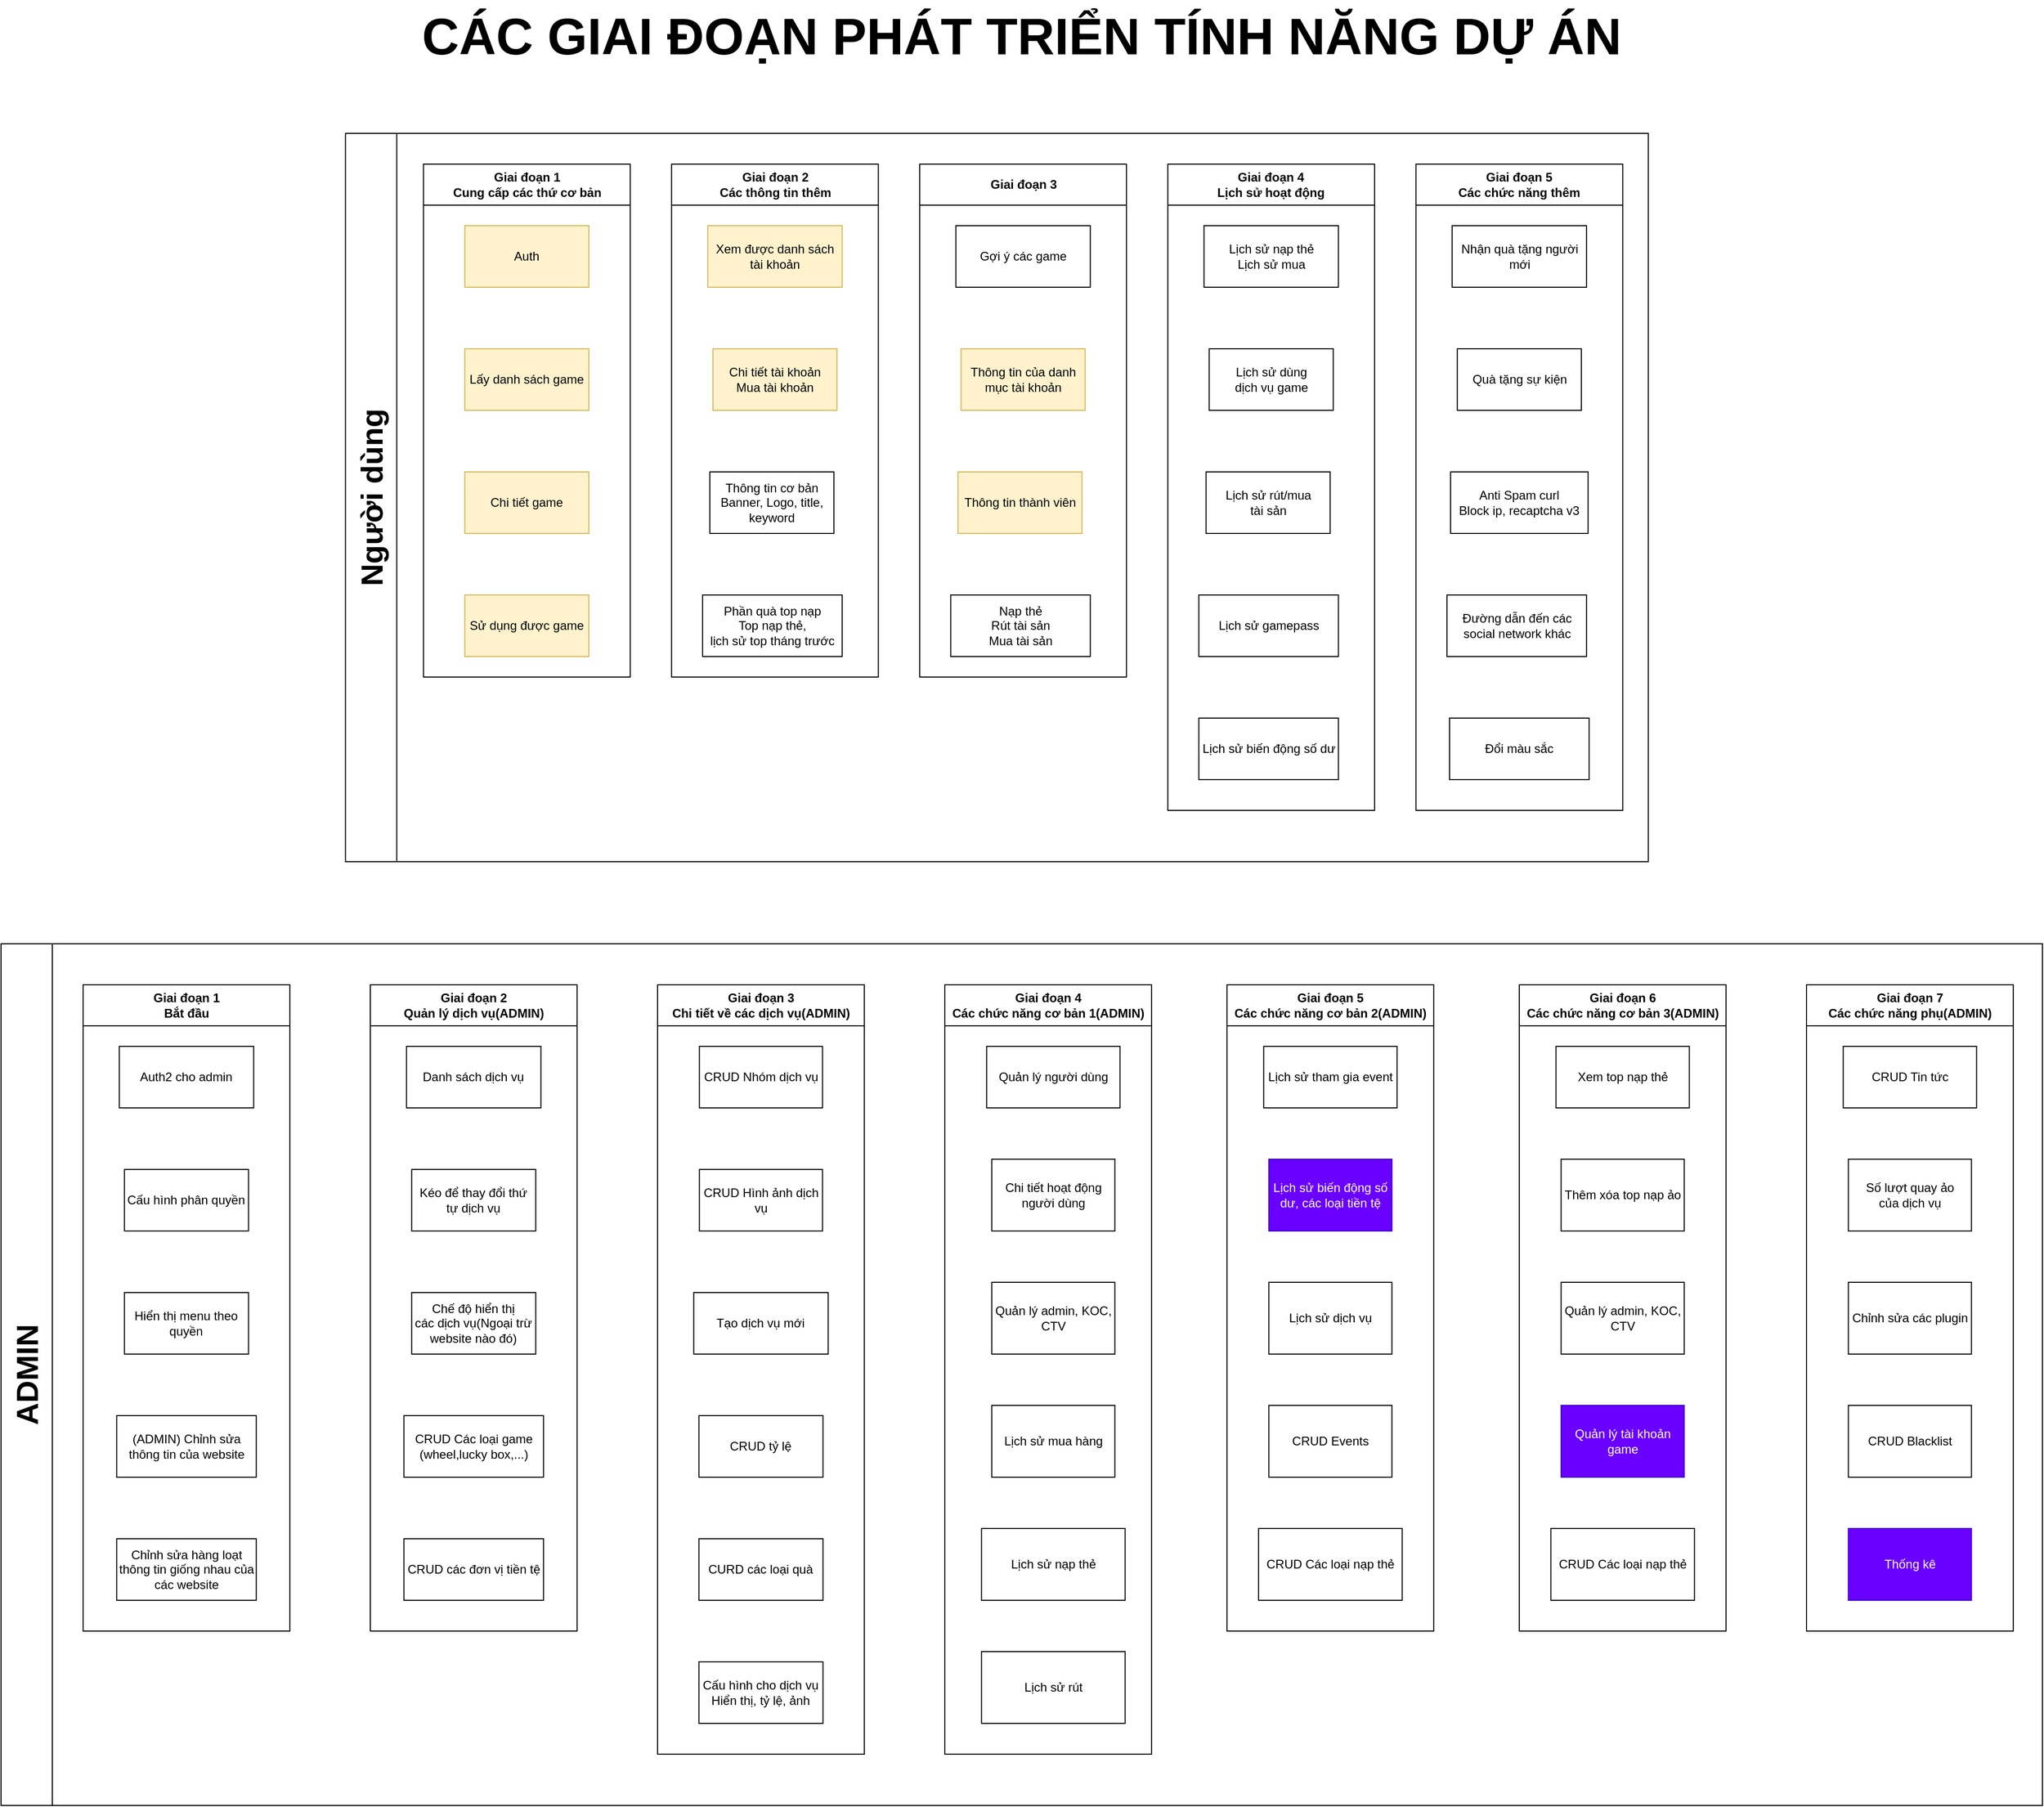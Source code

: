 <mxfile version="21.6.5" type="device" pages="3">
  <diagram name="Page-1" id="KmQgnTv5vvOI3r4hxGTt">
    <mxGraphModel dx="1834" dy="756" grid="1" gridSize="10" guides="0" tooltips="1" connect="1" arrows="1" fold="1" page="0" pageScale="1" pageWidth="850" pageHeight="1100" math="0" shadow="0">
      <root>
        <mxCell id="0" />
        <mxCell id="1" parent="0" />
        <mxCell id="98oBXOV-pdoTwL55DlCH-39" value="" style="group" parent="1" vertex="1" connectable="0">
          <mxGeometry x="195.78" y="190" width="1310" height="710" as="geometry" />
        </mxCell>
        <mxCell id="98oBXOV-pdoTwL55DlCH-38" value="&lt;font style=&quot;font-size: 30px;&quot;&gt;Người dùng&lt;/font&gt;" style="swimlane;horizontal=0;whiteSpace=wrap;html=1;startSize=50;movable=0;resizable=0;rotatable=0;deletable=0;editable=0;locked=1;connectable=0;" parent="98oBXOV-pdoTwL55DlCH-39" vertex="1">
          <mxGeometry width="1270" height="710" as="geometry" />
        </mxCell>
        <mxCell id="98oBXOV-pdoTwL55DlCH-10" value="" style="group" parent="98oBXOV-pdoTwL55DlCH-38" vertex="1" connectable="0">
          <mxGeometry x="76.003" y="30" width="201.562" height="500" as="geometry" />
        </mxCell>
        <mxCell id="98oBXOV-pdoTwL55DlCH-1" value="Auth" style="rounded=0;whiteSpace=wrap;html=1;fillColor=#fff2cc;strokeColor=#d6b656;" parent="98oBXOV-pdoTwL55DlCH-10" vertex="1">
          <mxGeometry x="40.312" y="60" width="120.938" height="60" as="geometry" />
        </mxCell>
        <mxCell id="98oBXOV-pdoTwL55DlCH-2" value="Lấy danh sách game" style="rounded=0;whiteSpace=wrap;html=1;fillColor=#fff2cc;strokeColor=#d6b656;" parent="98oBXOV-pdoTwL55DlCH-10" vertex="1">
          <mxGeometry x="40.312" y="180" width="120.938" height="60" as="geometry" />
        </mxCell>
        <mxCell id="98oBXOV-pdoTwL55DlCH-3" value="Chi tiết game" style="rounded=0;whiteSpace=wrap;html=1;fillColor=#fff2cc;strokeColor=#d6b656;" parent="98oBXOV-pdoTwL55DlCH-10" vertex="1">
          <mxGeometry x="40.312" y="300" width="120.938" height="60" as="geometry" />
        </mxCell>
        <mxCell id="98oBXOV-pdoTwL55DlCH-4" value="Sử dụng được game" style="rounded=0;whiteSpace=wrap;html=1;fillColor=#fff2cc;strokeColor=#d6b656;" parent="98oBXOV-pdoTwL55DlCH-10" vertex="1">
          <mxGeometry x="40.312" y="420" width="120.938" height="60" as="geometry" />
        </mxCell>
        <mxCell id="98oBXOV-pdoTwL55DlCH-9" value="Giai đoạn 1&lt;br&gt;Cung cấp các thứ cơ bản" style="swimlane;whiteSpace=wrap;html=1;startSize=40;" parent="98oBXOV-pdoTwL55DlCH-10" vertex="1">
          <mxGeometry width="201.562" height="500" as="geometry" />
        </mxCell>
        <mxCell id="98oBXOV-pdoTwL55DlCH-17" value="" style="group" parent="98oBXOV-pdoTwL55DlCH-38" vertex="1" connectable="0">
          <mxGeometry x="317.878" y="30" width="201.562" height="500" as="geometry" />
        </mxCell>
        <mxCell id="98oBXOV-pdoTwL55DlCH-11" value="Giai đoạn 2&lt;br&gt;Các thông tin thêm" style="swimlane;whiteSpace=wrap;html=1;startSize=40;" parent="98oBXOV-pdoTwL55DlCH-17" vertex="1">
          <mxGeometry width="201.562" height="500" as="geometry" />
        </mxCell>
        <mxCell id="98oBXOV-pdoTwL55DlCH-15" value="Xem được danh sách&lt;br&gt;tài khoản" style="rounded=0;whiteSpace=wrap;html=1;fillColor=#fff2cc;strokeColor=#d6b656;" parent="98oBXOV-pdoTwL55DlCH-11" vertex="1">
          <mxGeometry x="35.273" y="60" width="131.016" height="60" as="geometry" />
        </mxCell>
        <mxCell id="98oBXOV-pdoTwL55DlCH-16" value="Chi tiết tài khoản&lt;br&gt;Mua tài khoản" style="rounded=0;whiteSpace=wrap;html=1;fillColor=#fff2cc;strokeColor=#d6b656;" parent="98oBXOV-pdoTwL55DlCH-11" vertex="1">
          <mxGeometry x="40.312" y="180" width="120.938" height="60" as="geometry" />
        </mxCell>
        <mxCell id="98oBXOV-pdoTwL55DlCH-12" value="Thông tin cơ bản&lt;br&gt;Banner, Logo, title, keyword" style="rounded=0;whiteSpace=wrap;html=1;" parent="98oBXOV-pdoTwL55DlCH-17" vertex="1">
          <mxGeometry x="37.289" y="300" width="120.938" height="60" as="geometry" />
        </mxCell>
        <mxCell id="98oBXOV-pdoTwL55DlCH-13" value="Phần quà top nạp&lt;br&gt;Top nạp thẻ,&lt;br&gt;lịch sử top tháng trước" style="rounded=0;whiteSpace=wrap;html=1;" parent="98oBXOV-pdoTwL55DlCH-17" vertex="1">
          <mxGeometry x="30.234" y="420" width="136.055" height="60" as="geometry" />
        </mxCell>
        <mxCell id="98oBXOV-pdoTwL55DlCH-18" value="" style="group" parent="98oBXOV-pdoTwL55DlCH-38" vertex="1" connectable="0">
          <mxGeometry x="559.753" y="30" width="201.562" height="500" as="geometry" />
        </mxCell>
        <mxCell id="98oBXOV-pdoTwL55DlCH-19" value="Giai đoạn 3" style="swimlane;whiteSpace=wrap;html=1;startSize=40;" parent="98oBXOV-pdoTwL55DlCH-18" vertex="1">
          <mxGeometry width="201.562" height="500" as="geometry" />
        </mxCell>
        <mxCell id="98oBXOV-pdoTwL55DlCH-20" value="Gợi ý các game" style="rounded=0;whiteSpace=wrap;html=1;" parent="98oBXOV-pdoTwL55DlCH-19" vertex="1">
          <mxGeometry x="35.273" y="60" width="131.016" height="60" as="geometry" />
        </mxCell>
        <mxCell id="98oBXOV-pdoTwL55DlCH-21" value="Thông tin của danh mục tài khoản" style="rounded=0;whiteSpace=wrap;html=1;fillColor=#fff2cc;strokeColor=#d6b656;" parent="98oBXOV-pdoTwL55DlCH-19" vertex="1">
          <mxGeometry x="40.312" y="180" width="120.938" height="60" as="geometry" />
        </mxCell>
        <mxCell id="98oBXOV-pdoTwL55DlCH-22" value="Thông tin thành viên" style="rounded=0;whiteSpace=wrap;html=1;fillColor=#fff2cc;strokeColor=#d6b656;" parent="98oBXOV-pdoTwL55DlCH-18" vertex="1">
          <mxGeometry x="37.289" y="300" width="120.938" height="60" as="geometry" />
        </mxCell>
        <mxCell id="98oBXOV-pdoTwL55DlCH-23" value="Nạp thẻ&lt;br&gt;Rút tài sản&lt;br&gt;Mua tài sản" style="rounded=0;whiteSpace=wrap;html=1;" parent="98oBXOV-pdoTwL55DlCH-18" vertex="1">
          <mxGeometry x="30.234" y="420" width="136.055" height="60" as="geometry" />
        </mxCell>
        <mxCell id="98oBXOV-pdoTwL55DlCH-24" value="" style="group" parent="98oBXOV-pdoTwL55DlCH-38" vertex="1" connectable="0">
          <mxGeometry x="801.628" y="30" width="201.562" height="630" as="geometry" />
        </mxCell>
        <mxCell id="98oBXOV-pdoTwL55DlCH-25" value="Giai đoạn 4&lt;br&gt;Lịch sử hoạt động" style="swimlane;whiteSpace=wrap;html=1;startSize=40;" parent="98oBXOV-pdoTwL55DlCH-24" vertex="1">
          <mxGeometry width="201.562" height="630" as="geometry" />
        </mxCell>
        <mxCell id="98oBXOV-pdoTwL55DlCH-26" value="Lịch sử nạp thẻ&lt;br&gt;Lịch sử mua" style="rounded=0;whiteSpace=wrap;html=1;" parent="98oBXOV-pdoTwL55DlCH-25" vertex="1">
          <mxGeometry x="35.273" y="60" width="131.016" height="60" as="geometry" />
        </mxCell>
        <mxCell id="98oBXOV-pdoTwL55DlCH-27" value="Lịch sử dùng &lt;br&gt;dịch vụ game" style="rounded=0;whiteSpace=wrap;html=1;" parent="98oBXOV-pdoTwL55DlCH-25" vertex="1">
          <mxGeometry x="40.312" y="180" width="120.938" height="60" as="geometry" />
        </mxCell>
        <mxCell id="98oBXOV-pdoTwL55DlCH-36" value="Lịch sử biến động số dư" style="rounded=0;whiteSpace=wrap;html=1;" parent="98oBXOV-pdoTwL55DlCH-25" vertex="1">
          <mxGeometry x="30.234" y="540" width="136.055" height="60" as="geometry" />
        </mxCell>
        <mxCell id="98oBXOV-pdoTwL55DlCH-28" value="Lịch sử rút/mua &lt;br&gt;tài sản" style="rounded=0;whiteSpace=wrap;html=1;" parent="98oBXOV-pdoTwL55DlCH-24" vertex="1">
          <mxGeometry x="37.289" y="300" width="120.938" height="60" as="geometry" />
        </mxCell>
        <mxCell id="98oBXOV-pdoTwL55DlCH-29" value="Lịch sử gamepass" style="rounded=0;whiteSpace=wrap;html=1;" parent="98oBXOV-pdoTwL55DlCH-24" vertex="1">
          <mxGeometry x="30.234" y="420" width="136.055" height="60" as="geometry" />
        </mxCell>
        <mxCell id="98oBXOV-pdoTwL55DlCH-30" value="" style="group" parent="98oBXOV-pdoTwL55DlCH-38" vertex="1" connectable="0">
          <mxGeometry x="1043.503" y="30" width="201.562" height="630" as="geometry" />
        </mxCell>
        <mxCell id="98oBXOV-pdoTwL55DlCH-31" value="Giai đoạn 5&lt;br&gt;Các chức năng thêm" style="swimlane;whiteSpace=wrap;html=1;startSize=40;" parent="98oBXOV-pdoTwL55DlCH-30" vertex="1">
          <mxGeometry width="201.562" height="630" as="geometry" />
        </mxCell>
        <mxCell id="98oBXOV-pdoTwL55DlCH-32" value="Nhận quà tặng người mới" style="rounded=0;whiteSpace=wrap;html=1;" parent="98oBXOV-pdoTwL55DlCH-31" vertex="1">
          <mxGeometry x="35.273" y="60" width="131.016" height="60" as="geometry" />
        </mxCell>
        <mxCell id="98oBXOV-pdoTwL55DlCH-33" value="Quà tặng sự kiện" style="rounded=0;whiteSpace=wrap;html=1;" parent="98oBXOV-pdoTwL55DlCH-31" vertex="1">
          <mxGeometry x="40.312" y="180" width="120.938" height="60" as="geometry" />
        </mxCell>
        <mxCell id="98oBXOV-pdoTwL55DlCH-34" value="Anti Spam curl&lt;br&gt;Block ip, recaptcha v3" style="rounded=0;whiteSpace=wrap;html=1;" parent="98oBXOV-pdoTwL55DlCH-31" vertex="1">
          <mxGeometry x="33.762" y="300" width="134.039" height="60" as="geometry" />
        </mxCell>
        <mxCell id="98oBXOV-pdoTwL55DlCH-37" value="Đổi màu sắc" style="rounded=0;whiteSpace=wrap;html=1;" parent="98oBXOV-pdoTwL55DlCH-31" vertex="1">
          <mxGeometry x="32.754" y="540" width="136.055" height="60" as="geometry" />
        </mxCell>
        <mxCell id="98oBXOV-pdoTwL55DlCH-35" value="Đường dẫn đến các social network khác" style="rounded=0;whiteSpace=wrap;html=1;" parent="98oBXOV-pdoTwL55DlCH-30" vertex="1">
          <mxGeometry x="30.234" y="420" width="136.055" height="60" as="geometry" />
        </mxCell>
        <mxCell id="98oBXOV-pdoTwL55DlCH-40" value="&lt;font style=&quot;font-size: 50px;&quot;&gt;&lt;b&gt;CÁC GIAI ĐOẠN PHÁT TRIỂN TÍNH NĂNG DỰ ÁN&lt;/b&gt;&lt;/font&gt;" style="text;html=1;strokeColor=none;fillColor=none;align=center;verticalAlign=middle;whiteSpace=wrap;rounded=0;" parent="1" vertex="1">
          <mxGeometry x="260" y="60" width="1190" height="70" as="geometry" />
        </mxCell>
        <mxCell id="98oBXOV-pdoTwL55DlCH-98" value="&lt;font style=&quot;font-size: 30px;&quot;&gt;ADMIN&lt;/font&gt;" style="swimlane;horizontal=0;whiteSpace=wrap;html=1;startSize=50;movable=0;resizable=0;rotatable=0;deletable=0;editable=0;locked=1;connectable=0;" parent="1" vertex="1">
          <mxGeometry x="-140" y="980" width="1990" height="840" as="geometry" />
        </mxCell>
        <mxCell id="98oBXOV-pdoTwL55DlCH-41" value="" style="group" parent="98oBXOV-pdoTwL55DlCH-98" vertex="1" connectable="0">
          <mxGeometry x="79.998" y="40" width="201.562" height="630" as="geometry" />
        </mxCell>
        <mxCell id="98oBXOV-pdoTwL55DlCH-42" value="Giai đoạn 1&lt;br&gt;Bắt đầu" style="swimlane;whiteSpace=wrap;html=1;startSize=40;" parent="98oBXOV-pdoTwL55DlCH-41" vertex="1">
          <mxGeometry width="201.562" height="630" as="geometry" />
        </mxCell>
        <mxCell id="98oBXOV-pdoTwL55DlCH-43" value="Auth2 cho admin" style="rounded=0;whiteSpace=wrap;html=1;" parent="98oBXOV-pdoTwL55DlCH-42" vertex="1">
          <mxGeometry x="35.273" y="60" width="131.016" height="60" as="geometry" />
        </mxCell>
        <mxCell id="98oBXOV-pdoTwL55DlCH-44" value="Cấu hình phân quyền" style="rounded=0;whiteSpace=wrap;html=1;" parent="98oBXOV-pdoTwL55DlCH-42" vertex="1">
          <mxGeometry x="40.312" y="180" width="120.938" height="60" as="geometry" />
        </mxCell>
        <mxCell id="98oBXOV-pdoTwL55DlCH-45" value="Chỉnh sửa hàng loạt thông tin giống nhau của các website" style="rounded=0;whiteSpace=wrap;html=1;" parent="98oBXOV-pdoTwL55DlCH-42" vertex="1">
          <mxGeometry x="32.754" y="540" width="136.055" height="60" as="geometry" />
        </mxCell>
        <mxCell id="98oBXOV-pdoTwL55DlCH-46" value="Hiển thị menu theo quyền" style="rounded=0;whiteSpace=wrap;html=1;" parent="98oBXOV-pdoTwL55DlCH-41" vertex="1">
          <mxGeometry x="40.312" y="300" width="120.938" height="60" as="geometry" />
        </mxCell>
        <mxCell id="98oBXOV-pdoTwL55DlCH-47" value="(ADMIN) Chỉnh sửa thông tin của website" style="rounded=0;whiteSpace=wrap;html=1;" parent="98oBXOV-pdoTwL55DlCH-41" vertex="1">
          <mxGeometry x="32.754" y="420" width="136.055" height="60" as="geometry" />
        </mxCell>
        <mxCell id="98oBXOV-pdoTwL55DlCH-48" value="" style="group" parent="98oBXOV-pdoTwL55DlCH-98" vertex="1" connectable="0">
          <mxGeometry x="359.998" y="40" width="201.562" height="630" as="geometry" />
        </mxCell>
        <mxCell id="98oBXOV-pdoTwL55DlCH-49" value="Giai đoạn 2&lt;br&gt;Quản lý dịch vụ(ADMIN)" style="swimlane;whiteSpace=wrap;html=1;startSize=40;" parent="98oBXOV-pdoTwL55DlCH-48" vertex="1">
          <mxGeometry width="201.562" height="630" as="geometry" />
        </mxCell>
        <mxCell id="98oBXOV-pdoTwL55DlCH-50" value="Danh sách dịch vụ" style="rounded=0;whiteSpace=wrap;html=1;" parent="98oBXOV-pdoTwL55DlCH-49" vertex="1">
          <mxGeometry x="35.273" y="60" width="131.016" height="60" as="geometry" />
        </mxCell>
        <mxCell id="98oBXOV-pdoTwL55DlCH-51" value="Kéo để thay đổi thứ tự dịch vụ" style="rounded=0;whiteSpace=wrap;html=1;" parent="98oBXOV-pdoTwL55DlCH-49" vertex="1">
          <mxGeometry x="40.312" y="180" width="120.938" height="60" as="geometry" />
        </mxCell>
        <mxCell id="98oBXOV-pdoTwL55DlCH-52" value="CRUD các đơn vị tiền tệ" style="rounded=0;whiteSpace=wrap;html=1;" parent="98oBXOV-pdoTwL55DlCH-49" vertex="1">
          <mxGeometry x="32.754" y="540" width="136.055" height="60" as="geometry" />
        </mxCell>
        <mxCell id="98oBXOV-pdoTwL55DlCH-53" value="Chế độ hiển thị&lt;br&gt;các dịch vụ(Ngoại trừ website nào đó)" style="rounded=0;whiteSpace=wrap;html=1;" parent="98oBXOV-pdoTwL55DlCH-48" vertex="1">
          <mxGeometry x="40.312" y="300" width="120.938" height="60" as="geometry" />
        </mxCell>
        <mxCell id="98oBXOV-pdoTwL55DlCH-54" value="CRUD Các loại game&lt;br&gt;(wheel,lucky box,...)" style="rounded=0;whiteSpace=wrap;html=1;" parent="98oBXOV-pdoTwL55DlCH-48" vertex="1">
          <mxGeometry x="32.754" y="420" width="136.055" height="60" as="geometry" />
        </mxCell>
        <mxCell id="98oBXOV-pdoTwL55DlCH-55" value="" style="group" parent="98oBXOV-pdoTwL55DlCH-98" vertex="1" connectable="0">
          <mxGeometry x="639.998" y="40" width="201.562" height="750" as="geometry" />
        </mxCell>
        <mxCell id="98oBXOV-pdoTwL55DlCH-56" value="Giai đoạn 3&lt;br&gt;Chi tiết về các dịch vụ(ADMIN)" style="swimlane;whiteSpace=wrap;html=1;startSize=40;" parent="98oBXOV-pdoTwL55DlCH-55" vertex="1">
          <mxGeometry width="201.56" height="750" as="geometry" />
        </mxCell>
        <mxCell id="98oBXOV-pdoTwL55DlCH-57" value="Tạo dịch vụ mới" style="rounded=0;whiteSpace=wrap;html=1;" parent="98oBXOV-pdoTwL55DlCH-56" vertex="1">
          <mxGeometry x="35.273" y="300" width="131.016" height="60" as="geometry" />
        </mxCell>
        <mxCell id="98oBXOV-pdoTwL55DlCH-58" value="CRUD tỷ lệ" style="rounded=0;whiteSpace=wrap;html=1;" parent="98oBXOV-pdoTwL55DlCH-56" vertex="1">
          <mxGeometry x="40.312" y="420" width="120.938" height="60" as="geometry" />
        </mxCell>
        <mxCell id="98oBXOV-pdoTwL55DlCH-62" value="CRUD Nhóm dịch vụ" style="rounded=0;whiteSpace=wrap;html=1;" parent="98oBXOV-pdoTwL55DlCH-56" vertex="1">
          <mxGeometry x="40.781" y="60" width="120" height="60" as="geometry" />
        </mxCell>
        <mxCell id="98oBXOV-pdoTwL55DlCH-63" value="CRUD Hình ảnh dịch vụ" style="rounded=0;whiteSpace=wrap;html=1;" parent="98oBXOV-pdoTwL55DlCH-56" vertex="1">
          <mxGeometry x="40.781" y="180" width="120" height="60" as="geometry" />
        </mxCell>
        <mxCell id="98oBXOV-pdoTwL55DlCH-64" value="Cấu hình cho dịch vụ&lt;br&gt;Hiển thị, tỷ lệ, ảnh" style="rounded=0;whiteSpace=wrap;html=1;" parent="98oBXOV-pdoTwL55DlCH-56" vertex="1">
          <mxGeometry x="40.312" y="660" width="120.938" height="60" as="geometry" />
        </mxCell>
        <mxCell id="98oBXOV-pdoTwL55DlCH-60" value="CURD các loại quà" style="rounded=0;whiteSpace=wrap;html=1;" parent="98oBXOV-pdoTwL55DlCH-55" vertex="1">
          <mxGeometry x="40.312" y="540" width="120.938" height="60" as="geometry" />
        </mxCell>
        <mxCell id="98oBXOV-pdoTwL55DlCH-65" value="" style="group" parent="98oBXOV-pdoTwL55DlCH-98" vertex="1" connectable="0">
          <mxGeometry x="920" y="40" width="201.56" height="750" as="geometry" />
        </mxCell>
        <mxCell id="98oBXOV-pdoTwL55DlCH-66" value="Giai đoạn 4&lt;br&gt;Các chức năng cơ bản 1(ADMIN)" style="swimlane;whiteSpace=wrap;html=1;startSize=40;" parent="98oBXOV-pdoTwL55DlCH-65" vertex="1">
          <mxGeometry width="201.56" height="750" as="geometry" />
        </mxCell>
        <mxCell id="98oBXOV-pdoTwL55DlCH-67" value="Quản lý người dùng" style="rounded=0;whiteSpace=wrap;html=1;horizontal=1;verticalAlign=middle;flipH=1;flipV=1;" parent="98oBXOV-pdoTwL55DlCH-66" vertex="1">
          <mxGeometry x="40.78" y="60" width="130" height="60" as="geometry" />
        </mxCell>
        <mxCell id="98oBXOV-pdoTwL55DlCH-69" value="Lịch sử rút" style="rounded=0;whiteSpace=wrap;html=1;horizontal=1;verticalAlign=middle;flipH=1;flipV=1;" parent="98oBXOV-pdoTwL55DlCH-66" vertex="1">
          <mxGeometry x="35.78" y="650" width="140" height="70" as="geometry" />
        </mxCell>
        <mxCell id="98oBXOV-pdoTwL55DlCH-72" value="Chi tiết hoạt động người dùng" style="rounded=0;whiteSpace=wrap;html=1;horizontal=1;verticalAlign=middle;flipH=1;flipV=1;" parent="98oBXOV-pdoTwL55DlCH-66" vertex="1">
          <mxGeometry x="45.78" y="170" width="120" height="70" as="geometry" />
        </mxCell>
        <mxCell id="98oBXOV-pdoTwL55DlCH-71" value="Lịch sử nạp thẻ" style="rounded=0;whiteSpace=wrap;html=1;horizontal=1;verticalAlign=middle;flipH=1;flipV=1;" parent="98oBXOV-pdoTwL55DlCH-66" vertex="1">
          <mxGeometry x="35.78" y="530" width="140" height="70" as="geometry" />
        </mxCell>
        <mxCell id="98oBXOV-pdoTwL55DlCH-70" value="Lịch sử mua hàng" style="rounded=0;whiteSpace=wrap;html=1;horizontal=1;verticalAlign=middle;flipH=1;flipV=1;" parent="98oBXOV-pdoTwL55DlCH-66" vertex="1">
          <mxGeometry x="45.78" y="410" width="120" height="70" as="geometry" />
        </mxCell>
        <mxCell id="98oBXOV-pdoTwL55DlCH-76" value="Quản lý admin, KOC, CTV" style="rounded=0;whiteSpace=wrap;html=1;horizontal=1;verticalAlign=middle;flipH=1;flipV=1;" parent="98oBXOV-pdoTwL55DlCH-66" vertex="1">
          <mxGeometry x="45.78" y="290" width="120" height="70" as="geometry" />
        </mxCell>
        <mxCell id="98oBXOV-pdoTwL55DlCH-73" value="" style="group" parent="98oBXOV-pdoTwL55DlCH-98" vertex="1" connectable="0">
          <mxGeometry x="1195.07" y="40" width="201.56" height="750" as="geometry" />
        </mxCell>
        <mxCell id="98oBXOV-pdoTwL55DlCH-74" value="Giai đoạn 5&lt;br&gt;Các chức năng cơ bản 2(ADMIN)" style="swimlane;whiteSpace=wrap;html=1;startSize=40;" parent="98oBXOV-pdoTwL55DlCH-73" vertex="1">
          <mxGeometry width="201.56" height="630" as="geometry" />
        </mxCell>
        <mxCell id="98oBXOV-pdoTwL55DlCH-75" value="Lịch sử tham gia event" style="rounded=0;whiteSpace=wrap;html=1;horizontal=1;verticalAlign=middle;flipH=1;flipV=1;" parent="98oBXOV-pdoTwL55DlCH-74" vertex="1">
          <mxGeometry x="35.78" y="60" width="130" height="60" as="geometry" />
        </mxCell>
        <mxCell id="98oBXOV-pdoTwL55DlCH-78" value="Lịch sử biến động số dư, các loại tiền tệ" style="rounded=0;whiteSpace=wrap;html=1;horizontal=1;verticalAlign=middle;flipH=1;flipV=1;fillColor=#6a00ff;fontColor=#ffffff;strokeColor=#3700CC;" parent="98oBXOV-pdoTwL55DlCH-74" vertex="1">
          <mxGeometry x="40.78" y="170" width="120" height="70" as="geometry" />
        </mxCell>
        <mxCell id="98oBXOV-pdoTwL55DlCH-79" value="CRUD Các loại nạp thẻ" style="rounded=0;whiteSpace=wrap;html=1;horizontal=1;verticalAlign=middle;flipH=1;flipV=1;" parent="98oBXOV-pdoTwL55DlCH-74" vertex="1">
          <mxGeometry x="30.78" y="530" width="140" height="70" as="geometry" />
        </mxCell>
        <mxCell id="98oBXOV-pdoTwL55DlCH-80" value="CRUD Events" style="rounded=0;whiteSpace=wrap;html=1;horizontal=1;verticalAlign=middle;flipH=1;flipV=1;" parent="98oBXOV-pdoTwL55DlCH-74" vertex="1">
          <mxGeometry x="40.78" y="410" width="120" height="70" as="geometry" />
        </mxCell>
        <mxCell id="98oBXOV-pdoTwL55DlCH-68" value="Lịch sử dịch vụ" style="rounded=0;whiteSpace=wrap;html=1;horizontal=1;verticalAlign=middle;flipH=1;flipV=1;" parent="98oBXOV-pdoTwL55DlCH-74" vertex="1">
          <mxGeometry x="40.78" y="290" width="120" height="70" as="geometry" />
        </mxCell>
        <mxCell id="98oBXOV-pdoTwL55DlCH-82" value="" style="group" parent="98oBXOV-pdoTwL55DlCH-98" vertex="1" connectable="0">
          <mxGeometry x="1480" y="40" width="201.56" height="750" as="geometry" />
        </mxCell>
        <mxCell id="98oBXOV-pdoTwL55DlCH-83" value="Giai đoạn 6&lt;br&gt;Các chức năng cơ bản 3(ADMIN)" style="swimlane;whiteSpace=wrap;html=1;startSize=40;" parent="98oBXOV-pdoTwL55DlCH-82" vertex="1">
          <mxGeometry width="201.56" height="630" as="geometry" />
        </mxCell>
        <mxCell id="98oBXOV-pdoTwL55DlCH-84" value="Xem top nạp thẻ" style="rounded=0;whiteSpace=wrap;html=1;horizontal=1;verticalAlign=middle;flipH=1;flipV=1;" parent="98oBXOV-pdoTwL55DlCH-83" vertex="1">
          <mxGeometry x="35.78" y="60" width="130" height="60" as="geometry" />
        </mxCell>
        <mxCell id="98oBXOV-pdoTwL55DlCH-85" value="Quản lý admin, KOC, CTV" style="rounded=0;whiteSpace=wrap;html=1;horizontal=1;verticalAlign=middle;flipH=1;flipV=1;" parent="98oBXOV-pdoTwL55DlCH-83" vertex="1">
          <mxGeometry x="40.78" y="290" width="120" height="70" as="geometry" />
        </mxCell>
        <mxCell id="98oBXOV-pdoTwL55DlCH-86" value="Thêm xóa top nạp ảo" style="rounded=0;whiteSpace=wrap;html=1;horizontal=1;verticalAlign=middle;flipH=1;flipV=1;" parent="98oBXOV-pdoTwL55DlCH-83" vertex="1">
          <mxGeometry x="40.78" y="170" width="120" height="70" as="geometry" />
        </mxCell>
        <mxCell id="98oBXOV-pdoTwL55DlCH-87" value="CRUD Các loại nạp thẻ" style="rounded=0;whiteSpace=wrap;html=1;horizontal=1;verticalAlign=middle;flipH=1;flipV=1;" parent="98oBXOV-pdoTwL55DlCH-83" vertex="1">
          <mxGeometry x="30.78" y="530" width="140" height="70" as="geometry" />
        </mxCell>
        <mxCell id="98oBXOV-pdoTwL55DlCH-88" value="Quản lý tài khoản game" style="rounded=0;whiteSpace=wrap;html=1;horizontal=1;verticalAlign=middle;flipH=1;flipV=1;fillColor=#6a00ff;fontColor=#ffffff;strokeColor=#3700CC;" parent="98oBXOV-pdoTwL55DlCH-83" vertex="1">
          <mxGeometry x="40.78" y="410" width="120" height="70" as="geometry" />
        </mxCell>
        <mxCell id="98oBXOV-pdoTwL55DlCH-89" value="" style="group" parent="98oBXOV-pdoTwL55DlCH-98" vertex="1" connectable="0">
          <mxGeometry x="1760" y="40" width="201.56" height="750" as="geometry" />
        </mxCell>
        <mxCell id="98oBXOV-pdoTwL55DlCH-90" value="Giai đoạn 7&lt;br&gt;Các chức năng phụ(ADMIN)" style="swimlane;whiteSpace=wrap;html=1;startSize=40;" parent="98oBXOV-pdoTwL55DlCH-89" vertex="1">
          <mxGeometry width="201.56" height="630" as="geometry" />
        </mxCell>
        <mxCell id="98oBXOV-pdoTwL55DlCH-91" value="CRUD Tin tức" style="rounded=0;whiteSpace=wrap;html=1;horizontal=1;verticalAlign=middle;flipH=1;flipV=1;" parent="98oBXOV-pdoTwL55DlCH-90" vertex="1">
          <mxGeometry x="35.78" y="60" width="130" height="60" as="geometry" />
        </mxCell>
        <mxCell id="98oBXOV-pdoTwL55DlCH-92" value="Chỉnh sửa các plugin" style="rounded=0;whiteSpace=wrap;html=1;horizontal=1;verticalAlign=middle;flipH=1;flipV=1;" parent="98oBXOV-pdoTwL55DlCH-90" vertex="1">
          <mxGeometry x="40.78" y="290" width="120" height="70" as="geometry" />
        </mxCell>
        <mxCell id="98oBXOV-pdoTwL55DlCH-93" value="Số lượt quay ảo&lt;br&gt;của dịch vụ" style="rounded=0;whiteSpace=wrap;html=1;horizontal=1;verticalAlign=middle;flipH=1;flipV=1;" parent="98oBXOV-pdoTwL55DlCH-90" vertex="1">
          <mxGeometry x="40.78" y="170" width="120" height="70" as="geometry" />
        </mxCell>
        <mxCell id="98oBXOV-pdoTwL55DlCH-95" value="CRUD Blacklist" style="rounded=0;whiteSpace=wrap;html=1;horizontal=1;verticalAlign=middle;flipH=1;flipV=1;" parent="98oBXOV-pdoTwL55DlCH-90" vertex="1">
          <mxGeometry x="40.78" y="410" width="120" height="70" as="geometry" />
        </mxCell>
        <mxCell id="98oBXOV-pdoTwL55DlCH-137" value="Thống kê" style="rounded=0;whiteSpace=wrap;html=1;horizontal=1;verticalAlign=middle;flipH=1;flipV=1;fillColor=#6a00ff;fontColor=#ffffff;strokeColor=#3700CC;" parent="98oBXOV-pdoTwL55DlCH-90" vertex="1">
          <mxGeometry x="40.78" y="530" width="120" height="70" as="geometry" />
        </mxCell>
      </root>
    </mxGraphModel>
  </diagram>
  <diagram id="SCwih8SE5_Bo1riZmGqV" name="Page-2">
    <mxGraphModel dx="49" dy="1080" grid="1" gridSize="10" guides="1" tooltips="1" connect="1" arrows="1" fold="1" page="0" pageScale="1" pageWidth="850" pageHeight="1100" math="0" shadow="0">
      <root>
        <mxCell id="0" />
        <mxCell id="1" parent="0" />
        <mxCell id="AxfoNS_7afsn7oHy-fW6-1" value="CLIENT" style="swimlane;whiteSpace=wrap;html=1;startSize=40;fontSize=14;" vertex="1" parent="1">
          <mxGeometry x="2320" y="360" width="640" height="1040" as="geometry" />
        </mxCell>
        <mxCell id="AxfoNS_7afsn7oHy-fW6-2" value="Đăng nhập" style="rounded=0;whiteSpace=wrap;html=1;fontSize=14;" vertex="1" parent="AxfoNS_7afsn7oHy-fW6-1">
          <mxGeometry x="260" y="215" width="120" height="60" as="geometry" />
        </mxCell>
        <mxCell id="AxfoNS_7afsn7oHy-fW6-3" style="edgeStyle=orthogonalEdgeStyle;rounded=0;orthogonalLoop=1;jettySize=auto;html=1;fontSize=14;" edge="1" parent="AxfoNS_7afsn7oHy-fW6-1" source="AxfoNS_7afsn7oHy-fW6-4" target="AxfoNS_7afsn7oHy-fW6-2">
          <mxGeometry relative="1" as="geometry">
            <Array as="points">
              <mxPoint x="220" y="150" />
              <mxPoint x="220" y="230" />
            </Array>
          </mxGeometry>
        </mxCell>
        <mxCell id="AxfoNS_7afsn7oHy-fW6-4" value="Đăng ký" style="rounded=0;whiteSpace=wrap;html=1;fontSize=14;" vertex="1" parent="AxfoNS_7afsn7oHy-fW6-1">
          <mxGeometry x="50" y="120" width="120" height="60" as="geometry" />
        </mxCell>
        <mxCell id="AxfoNS_7afsn7oHy-fW6-5" style="edgeStyle=orthogonalEdgeStyle;rounded=0;orthogonalLoop=1;jettySize=auto;html=1;fontSize=14;" edge="1" parent="AxfoNS_7afsn7oHy-fW6-1" source="AxfoNS_7afsn7oHy-fW6-6" target="AxfoNS_7afsn7oHy-fW6-2">
          <mxGeometry relative="1" as="geometry">
            <Array as="points">
              <mxPoint x="420" y="150" />
              <mxPoint x="420" y="230" />
            </Array>
          </mxGeometry>
        </mxCell>
        <mxCell id="AxfoNS_7afsn7oHy-fW6-6" value="Đăng nhập với Social network" style="rounded=0;whiteSpace=wrap;html=1;fontSize=14;" vertex="1" parent="AxfoNS_7afsn7oHy-fW6-1">
          <mxGeometry x="470" y="120" width="120" height="60" as="geometry" />
        </mxCell>
        <mxCell id="AxfoNS_7afsn7oHy-fW6-7" value="SERVER" style="swimlane;whiteSpace=wrap;html=1;startSize=40;fontSize=14;" vertex="1" parent="1">
          <mxGeometry x="2960" y="360" width="640" height="1040" as="geometry" />
        </mxCell>
        <mxCell id="OHCL7J_wHRiCov0E4fqy-1" value="Xử lý đăng ký" style="rounded=0;whiteSpace=wrap;html=1;" vertex="1" parent="AxfoNS_7afsn7oHy-fW6-7">
          <mxGeometry x="260" y="110" width="120" height="60" as="geometry" />
        </mxCell>
        <mxCell id="clG5GBl8NwM7qFgr2y49-4" value="Kiểm tra thông tin đăng nhập" style="rhombus;whiteSpace=wrap;html=1;" vertex="1" parent="AxfoNS_7afsn7oHy-fW6-7">
          <mxGeometry x="260" y="200" width="120" height="90" as="geometry" />
        </mxCell>
        <mxCell id="AxfoNS_7afsn7oHy-fW6-13" value="MEMCACHED" style="swimlane;whiteSpace=wrap;html=1;startSize=40;fontSize=14;" vertex="1" parent="1">
          <mxGeometry x="3600" y="360" width="640" height="1040" as="geometry" />
        </mxCell>
        <mxCell id="AxfoNS_7afsn7oHy-fW6-19" value="DATABASE(MYSQL)" style="swimlane;whiteSpace=wrap;html=1;startSize=40;fontSize=14;" vertex="1" parent="1">
          <mxGeometry x="4240" y="360" width="640" height="1040" as="geometry" />
        </mxCell>
        <mxCell id="OHCL7J_wHRiCov0E4fqy-3" value="Lưu thông tin user" style="rounded=0;whiteSpace=wrap;html=1;" vertex="1" parent="AxfoNS_7afsn7oHy-fW6-19">
          <mxGeometry x="260" y="110" width="120" height="60" as="geometry" />
        </mxCell>
        <mxCell id="OHCL7J_wHRiCov0E4fqy-2" style="edgeStyle=orthogonalEdgeStyle;rounded=0;orthogonalLoop=1;jettySize=auto;html=1;" edge="1" parent="1" source="AxfoNS_7afsn7oHy-fW6-4" target="OHCL7J_wHRiCov0E4fqy-1">
          <mxGeometry relative="1" as="geometry">
            <Array as="points">
              <mxPoint x="2430" y="440" />
              <mxPoint x="3280" y="440" />
            </Array>
          </mxGeometry>
        </mxCell>
        <mxCell id="OHCL7J_wHRiCov0E4fqy-4" style="edgeStyle=orthogonalEdgeStyle;rounded=0;orthogonalLoop=1;jettySize=auto;html=1;" edge="1" parent="1" source="OHCL7J_wHRiCov0E4fqy-1" target="OHCL7J_wHRiCov0E4fqy-3">
          <mxGeometry relative="1" as="geometry" />
        </mxCell>
        <mxCell id="clG5GBl8NwM7qFgr2y49-1" value="&lt;span style=&quot;font-size: 50px;&quot;&gt;&lt;b&gt;LUỒNG HOẠT ĐỘNG CỦA WEBSITE&lt;/b&gt;&lt;/span&gt;" style="text;html=1;strokeColor=none;fillColor=none;align=center;verticalAlign=middle;whiteSpace=wrap;rounded=0;flipH=0;" vertex="1" parent="1">
          <mxGeometry x="2910" y="150" width="1390" height="70" as="geometry" />
        </mxCell>
        <mxCell id="clG5GBl8NwM7qFgr2y49-3" style="edgeStyle=orthogonalEdgeStyle;rounded=0;orthogonalLoop=1;jettySize=auto;html=1;" edge="1" parent="1" source="AxfoNS_7afsn7oHy-fW6-2" target="clG5GBl8NwM7qFgr2y49-4">
          <mxGeometry relative="1" as="geometry">
            <mxPoint x="3220" y="599.941" as="targetPoint" />
            <Array as="points" />
          </mxGeometry>
        </mxCell>
        <mxCell id="clG5GBl8NwM7qFgr2y49-7" style="edgeStyle=orthogonalEdgeStyle;rounded=0;orthogonalLoop=1;jettySize=auto;html=1;" edge="1" parent="1" source="clG5GBl8NwM7qFgr2y49-4" target="AxfoNS_7afsn7oHy-fW6-2">
          <mxGeometry relative="1" as="geometry">
            <Array as="points">
              <mxPoint x="3280" y="680" />
              <mxPoint x="2640" y="680" />
            </Array>
          </mxGeometry>
        </mxCell>
        <mxCell id="clG5GBl8NwM7qFgr2y49-8" value="Thất bại thì đăng nhập lại" style="edgeLabel;html=1;align=center;verticalAlign=middle;resizable=0;points=[];" vertex="1" connectable="0" parent="clG5GBl8NwM7qFgr2y49-7">
          <mxGeometry x="-0.258" relative="1" as="geometry">
            <mxPoint x="35" as="offset" />
          </mxGeometry>
        </mxCell>
      </root>
    </mxGraphModel>
  </diagram>
  <diagram id="F5hBBUGj-u5sih0so_mC" name="Page-3">
    <mxGraphModel dx="-607" dy="945" grid="1" gridSize="10" guides="1" tooltips="1" connect="1" arrows="1" fold="1" page="0" pageScale="1" pageWidth="850" pageHeight="1100" math="0" shadow="0">
      <root>
        <mxCell id="0" />
        <mxCell id="1" parent="0" />
        <mxCell id="4tLeP5GBYdPA_dszqiOH-1" value="&lt;span style=&quot;font-size: 50px;&quot;&gt;&lt;b&gt;CÁC DỊCH VỤ ĐƯỢC CACHE ĐỂ TỐI ƯU HIỆU NĂNG&lt;/b&gt;&lt;/span&gt;" style="text;html=1;strokeColor=none;fillColor=none;align=center;verticalAlign=middle;whiteSpace=wrap;rounded=0;flipH=0;" vertex="1" parent="1">
          <mxGeometry x="2880" y="30" width="1390" height="70" as="geometry" />
        </mxCell>
        <mxCell id="4tLeP5GBYdPA_dszqiOH-2" value="Danh sách dịch vụ" style="rounded=0;whiteSpace=wrap;html=1;flipH=0;flipV=0;" vertex="1" parent="1">
          <mxGeometry x="2745" y="170" width="300" height="150" as="geometry" />
        </mxCell>
        <mxCell id="4tLeP5GBYdPA_dszqiOH-3" value="Thông tin website" style="rounded=0;whiteSpace=wrap;html=1;flipH=0;flipV=0;" vertex="1" parent="1">
          <mxGeometry x="4105" y="170" width="300" height="150" as="geometry" />
        </mxCell>
        <mxCell id="4tLeP5GBYdPA_dszqiOH-4" value="Top nạp thẻ" style="rounded=0;whiteSpace=wrap;html=1;flipH=0;flipV=0;" vertex="1" parent="1">
          <mxGeometry x="3425" y="170" width="300" height="150" as="geometry" />
        </mxCell>
        <mxCell id="4tLeP5GBYdPA_dszqiOH-5" value="Top nạp thẻ tháng trước" style="rounded=0;whiteSpace=wrap;html=1;flipH=0;flipV=0;" vertex="1" parent="1">
          <mxGeometry x="3765" y="170" width="300" height="150" as="geometry" />
        </mxCell>
        <mxCell id="4tLeP5GBYdPA_dszqiOH-6" value="Chi tiết dịch vụ" style="rounded=0;whiteSpace=wrap;html=1;flipH=0;flipV=0;" vertex="1" parent="1">
          <mxGeometry x="3085" y="170" width="300" height="150" as="geometry" />
        </mxCell>
      </root>
    </mxGraphModel>
  </diagram>
</mxfile>
